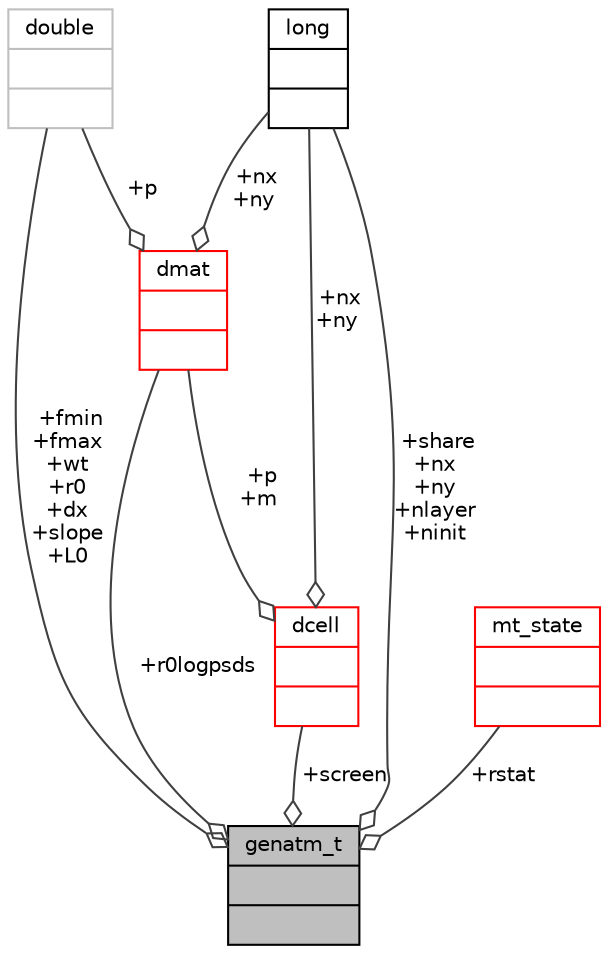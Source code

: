 digraph "genatm_t"
{
 // INTERACTIVE_SVG=YES
  bgcolor="transparent";
  edge [fontname="Helvetica",fontsize="10",labelfontname="Helvetica",labelfontsize="10"];
  node [fontname="Helvetica",fontsize="10",shape=record];
  Node1 [label="{genatm_t\n||}",height=0.2,width=0.4,color="black", fillcolor="grey75", style="filled", fontcolor="black"];
  Node2 -> Node1 [color="grey25",fontsize="10",style="solid",label=" +screen" ,arrowhead="odiamond",fontname="Helvetica"];
  Node2 [label="{dcell\n||}",height=0.2,width=0.4,color="red",URL="$type_8h.html#structdcell"];
  Node10 -> Node2 [color="grey25",fontsize="10",style="solid",label=" +p\n+m" ,arrowhead="odiamond",fontname="Helvetica"];
  Node10 [label="{dmat\n||}",height=0.2,width=0.4,color="red",URL="$type_8h.html#structdmat"];
  Node13 -> Node10 [color="grey25",fontsize="10",style="solid",label=" +p" ,arrowhead="odiamond",fontname="Helvetica"];
  Node13 [label="{double\n||}",height=0.2,width=0.4,color="grey75"];
  Node12 -> Node10 [color="grey25",fontsize="10",style="solid",label=" +nx\n+ny" ,arrowhead="odiamond",fontname="Helvetica"];
  Node12 [label="{long\n||}",height=0.2,width=0.4,color="black",URL="$classlong.html"];
  Node12 -> Node2 [color="grey25",fontsize="10",style="solid",label=" +nx\n+ny" ,arrowhead="odiamond",fontname="Helvetica"];
  Node13 -> Node1 [color="grey25",fontsize="10",style="solid",label=" +fmin\n+fmax\n+wt\n+r0\n+dx\n+slope\n+L0" ,arrowhead="odiamond",fontname="Helvetica"];
  Node16 -> Node1 [color="grey25",fontsize="10",style="solid",label=" +rstat" ,arrowhead="odiamond",fontname="Helvetica"];
  Node16 [label="{mt_state\n||}",height=0.2,width=0.4,color="red",URL="$structmt__state.html"];
  Node10 -> Node1 [color="grey25",fontsize="10",style="solid",label=" +r0logpsds" ,arrowhead="odiamond",fontname="Helvetica"];
  Node12 -> Node1 [color="grey25",fontsize="10",style="solid",label=" +share\n+nx\n+ny\n+nlayer\n+ninit" ,arrowhead="odiamond",fontname="Helvetica"];
}
